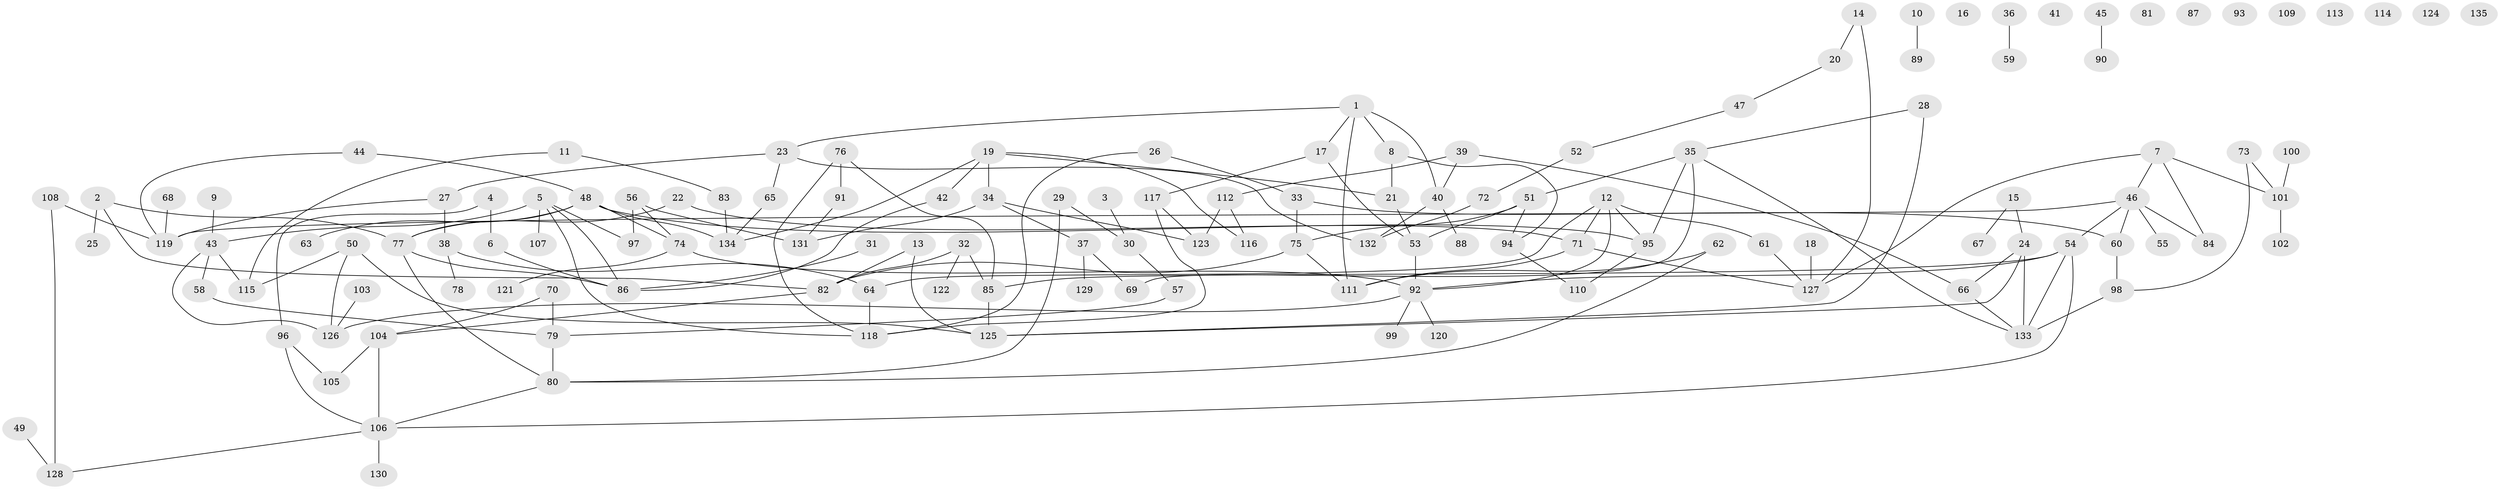 // coarse degree distribution, {7: 0.01098901098901099, 2: 0.2087912087912088, 3: 0.13186813186813187, 4: 0.15384615384615385, 1: 0.16483516483516483, 0: 0.13186813186813187, 5: 0.10989010989010989, 6: 0.054945054945054944, 9: 0.02197802197802198, 8: 0.01098901098901099}
// Generated by graph-tools (version 1.1) at 2025/23/03/03/25 07:23:29]
// undirected, 135 vertices, 175 edges
graph export_dot {
graph [start="1"]
  node [color=gray90,style=filled];
  1;
  2;
  3;
  4;
  5;
  6;
  7;
  8;
  9;
  10;
  11;
  12;
  13;
  14;
  15;
  16;
  17;
  18;
  19;
  20;
  21;
  22;
  23;
  24;
  25;
  26;
  27;
  28;
  29;
  30;
  31;
  32;
  33;
  34;
  35;
  36;
  37;
  38;
  39;
  40;
  41;
  42;
  43;
  44;
  45;
  46;
  47;
  48;
  49;
  50;
  51;
  52;
  53;
  54;
  55;
  56;
  57;
  58;
  59;
  60;
  61;
  62;
  63;
  64;
  65;
  66;
  67;
  68;
  69;
  70;
  71;
  72;
  73;
  74;
  75;
  76;
  77;
  78;
  79;
  80;
  81;
  82;
  83;
  84;
  85;
  86;
  87;
  88;
  89;
  90;
  91;
  92;
  93;
  94;
  95;
  96;
  97;
  98;
  99;
  100;
  101;
  102;
  103;
  104;
  105;
  106;
  107;
  108;
  109;
  110;
  111;
  112;
  113;
  114;
  115;
  116;
  117;
  118;
  119;
  120;
  121;
  122;
  123;
  124;
  125;
  126;
  127;
  128;
  129;
  130;
  131;
  132;
  133;
  134;
  135;
  1 -- 8;
  1 -- 17;
  1 -- 23;
  1 -- 40;
  1 -- 111;
  2 -- 25;
  2 -- 77;
  2 -- 82;
  3 -- 30;
  4 -- 6;
  4 -- 96;
  5 -- 43;
  5 -- 86;
  5 -- 97;
  5 -- 107;
  5 -- 118;
  6 -- 86;
  7 -- 46;
  7 -- 84;
  7 -- 101;
  7 -- 127;
  8 -- 21;
  8 -- 94;
  9 -- 43;
  10 -- 89;
  11 -- 83;
  11 -- 115;
  12 -- 61;
  12 -- 64;
  12 -- 71;
  12 -- 92;
  12 -- 95;
  13 -- 82;
  13 -- 125;
  14 -- 20;
  14 -- 127;
  15 -- 24;
  15 -- 67;
  17 -- 53;
  17 -- 117;
  18 -- 127;
  19 -- 21;
  19 -- 34;
  19 -- 42;
  19 -- 116;
  19 -- 134;
  20 -- 47;
  21 -- 53;
  22 -- 71;
  22 -- 77;
  23 -- 27;
  23 -- 65;
  23 -- 132;
  24 -- 66;
  24 -- 125;
  24 -- 133;
  26 -- 33;
  26 -- 118;
  27 -- 38;
  27 -- 119;
  28 -- 35;
  28 -- 125;
  29 -- 30;
  29 -- 80;
  30 -- 57;
  31 -- 86;
  32 -- 82;
  32 -- 85;
  32 -- 122;
  33 -- 60;
  33 -- 75;
  34 -- 37;
  34 -- 123;
  34 -- 131;
  35 -- 51;
  35 -- 69;
  35 -- 95;
  35 -- 133;
  36 -- 59;
  37 -- 69;
  37 -- 129;
  38 -- 64;
  38 -- 78;
  39 -- 40;
  39 -- 66;
  39 -- 112;
  40 -- 88;
  40 -- 132;
  42 -- 86;
  43 -- 58;
  43 -- 115;
  43 -- 126;
  44 -- 48;
  44 -- 119;
  45 -- 90;
  46 -- 54;
  46 -- 55;
  46 -- 60;
  46 -- 84;
  46 -- 119;
  47 -- 52;
  48 -- 63;
  48 -- 74;
  48 -- 77;
  48 -- 95;
  48 -- 134;
  49 -- 128;
  50 -- 115;
  50 -- 125;
  50 -- 126;
  51 -- 53;
  51 -- 75;
  51 -- 94;
  52 -- 72;
  53 -- 92;
  54 -- 85;
  54 -- 92;
  54 -- 106;
  54 -- 133;
  56 -- 74;
  56 -- 97;
  56 -- 131;
  57 -- 79;
  58 -- 79;
  60 -- 98;
  61 -- 127;
  62 -- 80;
  62 -- 111;
  64 -- 118;
  65 -- 134;
  66 -- 133;
  68 -- 119;
  70 -- 79;
  70 -- 104;
  71 -- 111;
  71 -- 127;
  72 -- 132;
  73 -- 98;
  73 -- 101;
  74 -- 92;
  74 -- 121;
  75 -- 82;
  75 -- 111;
  76 -- 85;
  76 -- 91;
  76 -- 118;
  77 -- 80;
  77 -- 86;
  79 -- 80;
  80 -- 106;
  82 -- 104;
  83 -- 134;
  85 -- 125;
  91 -- 131;
  92 -- 99;
  92 -- 120;
  92 -- 126;
  94 -- 110;
  95 -- 110;
  96 -- 105;
  96 -- 106;
  98 -- 133;
  100 -- 101;
  101 -- 102;
  103 -- 126;
  104 -- 105;
  104 -- 106;
  106 -- 128;
  106 -- 130;
  108 -- 119;
  108 -- 128;
  112 -- 116;
  112 -- 123;
  117 -- 118;
  117 -- 123;
}
